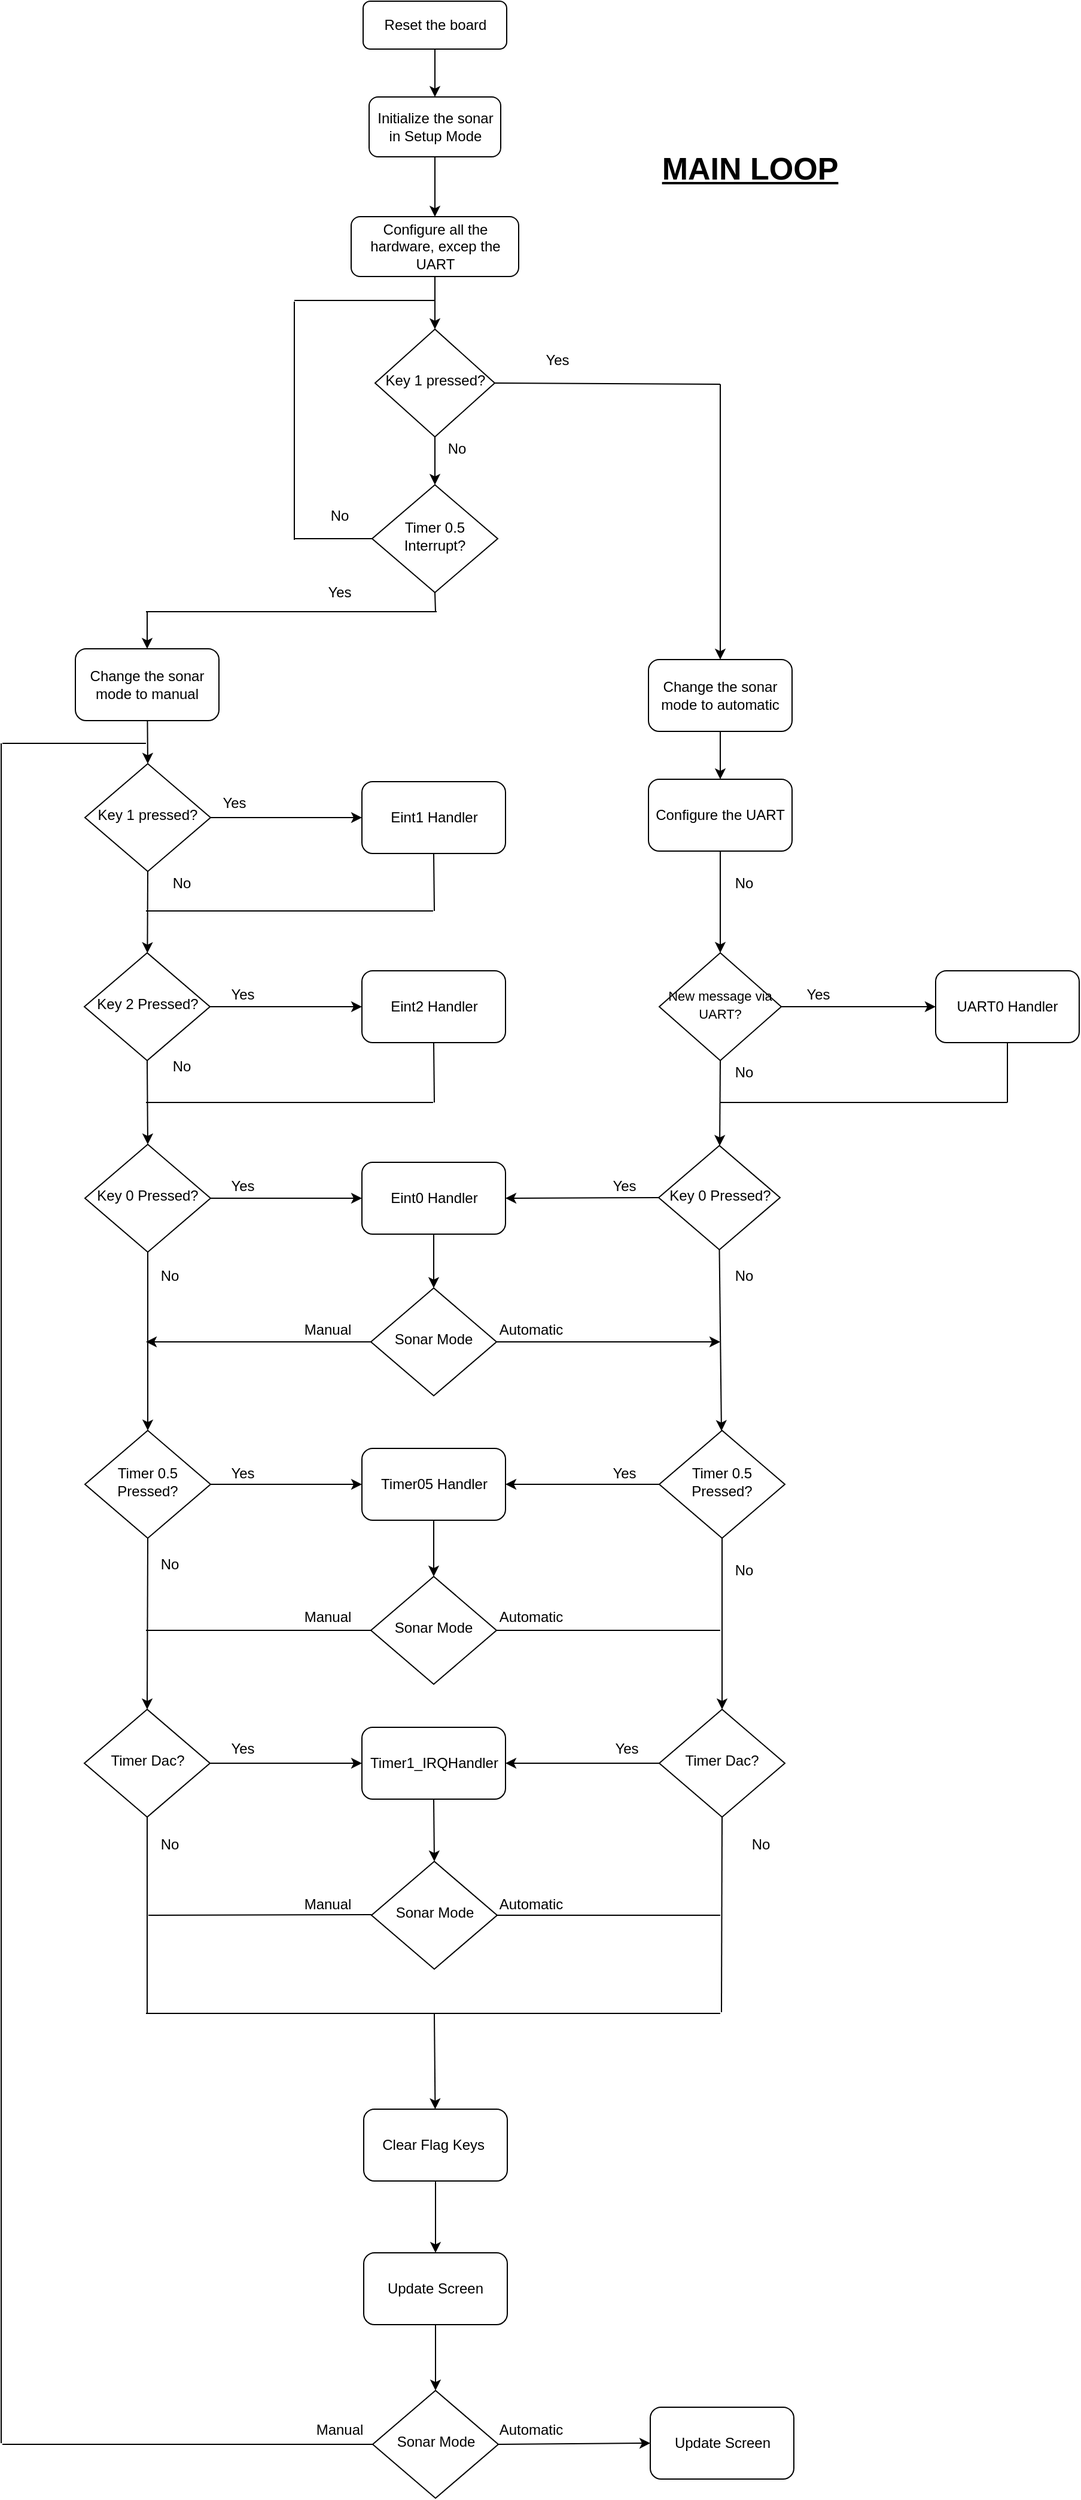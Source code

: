 <mxfile version="14.2.4" type="device"><diagram id="C5RBs43oDa-KdzZeNtuy" name="Page-1"><mxGraphModel dx="1422" dy="798" grid="1" gridSize="10" guides="1" tooltips="1" connect="1" arrows="1" fold="1" page="1" pageScale="1" pageWidth="1654" pageHeight="2336" math="0" shadow="0"><root><mxCell id="WIyWlLk6GJQsqaUBKTNV-0"/><mxCell id="WIyWlLk6GJQsqaUBKTNV-1" parent="WIyWlLk6GJQsqaUBKTNV-0"/><mxCell id="WIyWlLk6GJQsqaUBKTNV-3" value="Reset the board" style="rounded=1;whiteSpace=wrap;html=1;fontSize=12;glass=0;strokeWidth=1;shadow=0;" parent="WIyWlLk6GJQsqaUBKTNV-1" vertex="1"><mxGeometry x="541.5" y="40" width="120" height="40" as="geometry"/></mxCell><mxCell id="4VeBhfppDCHoJn8BkXai-1" value="Configure all the hardware, excep the UART" style="rounded=1;whiteSpace=wrap;html=1;fontSize=12;glass=0;strokeWidth=1;shadow=0;" vertex="1" parent="WIyWlLk6GJQsqaUBKTNV-1"><mxGeometry x="531.5" y="220" width="140" height="50" as="geometry"/></mxCell><mxCell id="4VeBhfppDCHoJn8BkXai-3" value="Initialize the sonar in Setup Mode" style="rounded=1;whiteSpace=wrap;html=1;" vertex="1" parent="WIyWlLk6GJQsqaUBKTNV-1"><mxGeometry x="546.5" y="120" width="110" height="50" as="geometry"/></mxCell><mxCell id="4VeBhfppDCHoJn8BkXai-4" value="" style="endArrow=classic;html=1;exitX=0.5;exitY=1;exitDx=0;exitDy=0;entryX=0.5;entryY=0;entryDx=0;entryDy=0;" edge="1" parent="WIyWlLk6GJQsqaUBKTNV-1" source="WIyWlLk6GJQsqaUBKTNV-3" target="4VeBhfppDCHoJn8BkXai-3"><mxGeometry width="50" height="50" relative="1" as="geometry"><mxPoint x="781.5" y="160" as="sourcePoint"/><mxPoint x="831.5" y="110" as="targetPoint"/></mxGeometry></mxCell><mxCell id="4VeBhfppDCHoJn8BkXai-5" value="" style="endArrow=classic;html=1;exitX=0.5;exitY=1;exitDx=0;exitDy=0;entryX=0.5;entryY=0;entryDx=0;entryDy=0;" edge="1" parent="WIyWlLk6GJQsqaUBKTNV-1" source="4VeBhfppDCHoJn8BkXai-3" target="4VeBhfppDCHoJn8BkXai-1"><mxGeometry width="50" height="50" relative="1" as="geometry"><mxPoint x="781.5" y="280" as="sourcePoint"/><mxPoint x="601.5" y="210" as="targetPoint"/></mxGeometry></mxCell><mxCell id="4VeBhfppDCHoJn8BkXai-6" value="Timer 0.5 Interrupt?" style="rhombus;whiteSpace=wrap;html=1;shadow=0;fontFamily=Helvetica;fontSize=12;align=center;strokeWidth=1;spacing=6;spacingTop=-4;" vertex="1" parent="WIyWlLk6GJQsqaUBKTNV-1"><mxGeometry x="549" y="444" width="105" height="90" as="geometry"/></mxCell><mxCell id="4VeBhfppDCHoJn8BkXai-8" value="Key 1 pressed?" style="rhombus;whiteSpace=wrap;html=1;shadow=0;fontFamily=Helvetica;fontSize=12;align=center;strokeWidth=1;spacing=6;spacingTop=-4;" vertex="1" parent="WIyWlLk6GJQsqaUBKTNV-1"><mxGeometry x="551.5" y="314" width="100" height="90" as="geometry"/></mxCell><mxCell id="4VeBhfppDCHoJn8BkXai-10" value="Yes" style="text;html=1;strokeColor=none;fillColor=none;align=center;verticalAlign=middle;whiteSpace=wrap;rounded=0;" vertex="1" parent="WIyWlLk6GJQsqaUBKTNV-1"><mxGeometry x="684" y="330" width="40" height="20" as="geometry"/></mxCell><mxCell id="4VeBhfppDCHoJn8BkXai-12" value="Change the sonar mode to automatic" style="rounded=1;whiteSpace=wrap;html=1;" vertex="1" parent="WIyWlLk6GJQsqaUBKTNV-1"><mxGeometry x="780" y="590" width="120" height="60" as="geometry"/></mxCell><mxCell id="4VeBhfppDCHoJn8BkXai-13" value="Configure the UART" style="rounded=1;whiteSpace=wrap;html=1;" vertex="1" parent="WIyWlLk6GJQsqaUBKTNV-1"><mxGeometry x="780" y="690" width="120" height="60" as="geometry"/></mxCell><mxCell id="4VeBhfppDCHoJn8BkXai-16" value="" style="endArrow=none;html=1;entryX=0;entryY=0.5;entryDx=0;entryDy=0;" edge="1" parent="WIyWlLk6GJQsqaUBKTNV-1" target="4VeBhfppDCHoJn8BkXai-6"><mxGeometry width="50" height="50" relative="1" as="geometry"><mxPoint x="484" y="489" as="sourcePoint"/><mxPoint x="604" y="578" as="targetPoint"/></mxGeometry></mxCell><mxCell id="4VeBhfppDCHoJn8BkXai-17" value="" style="endArrow=none;html=1;" edge="1" parent="WIyWlLk6GJQsqaUBKTNV-1"><mxGeometry width="50" height="50" relative="1" as="geometry"><mxPoint x="484" y="490" as="sourcePoint"/><mxPoint x="484" y="291" as="targetPoint"/></mxGeometry></mxCell><mxCell id="4VeBhfppDCHoJn8BkXai-18" value="" style="endArrow=classic;html=1;exitX=0.5;exitY=1;exitDx=0;exitDy=0;entryX=0.5;entryY=0;entryDx=0;entryDy=0;" edge="1" parent="WIyWlLk6GJQsqaUBKTNV-1" source="4VeBhfppDCHoJn8BkXai-1" target="4VeBhfppDCHoJn8BkXai-8"><mxGeometry width="50" height="50" relative="1" as="geometry"><mxPoint x="608.5" y="269" as="sourcePoint"/><mxPoint x="554" y="380" as="targetPoint"/></mxGeometry></mxCell><mxCell id="4VeBhfppDCHoJn8BkXai-20" value="" style="endArrow=none;html=1;" edge="1" parent="WIyWlLk6GJQsqaUBKTNV-1"><mxGeometry width="50" height="50" relative="1" as="geometry"><mxPoint x="484" y="290" as="sourcePoint"/><mxPoint x="602" y="290" as="targetPoint"/></mxGeometry></mxCell><mxCell id="4VeBhfppDCHoJn8BkXai-21" value="" style="endArrow=classic;html=1;exitX=0.5;exitY=1;exitDx=0;exitDy=0;entryX=0.5;entryY=0;entryDx=0;entryDy=0;" edge="1" parent="WIyWlLk6GJQsqaUBKTNV-1" source="4VeBhfppDCHoJn8BkXai-8" target="4VeBhfppDCHoJn8BkXai-6"><mxGeometry width="50" height="50" relative="1" as="geometry"><mxPoint x="714" y="550" as="sourcePoint"/><mxPoint x="764" y="500" as="targetPoint"/></mxGeometry></mxCell><mxCell id="4VeBhfppDCHoJn8BkXai-22" value="" style="endArrow=classic;html=1;exitX=0.5;exitY=1;exitDx=0;exitDy=0;entryX=0.5;entryY=0;entryDx=0;entryDy=0;" edge="1" parent="WIyWlLk6GJQsqaUBKTNV-1" source="4VeBhfppDCHoJn8BkXai-12" target="4VeBhfppDCHoJn8BkXai-13"><mxGeometry width="50" height="50" relative="1" as="geometry"><mxPoint x="824" y="385" as="sourcePoint"/><mxPoint x="840" y="426" as="targetPoint"/></mxGeometry></mxCell><mxCell id="4VeBhfppDCHoJn8BkXai-23" value="Change the sonar mode to manual" style="rounded=1;whiteSpace=wrap;html=1;" vertex="1" parent="WIyWlLk6GJQsqaUBKTNV-1"><mxGeometry x="301" y="581" width="120" height="60" as="geometry"/></mxCell><mxCell id="4VeBhfppDCHoJn8BkXai-26" value="" style="endArrow=classic;html=1;entryX=0.5;entryY=0;entryDx=0;entryDy=0;" edge="1" parent="WIyWlLk6GJQsqaUBKTNV-1" source="4VeBhfppDCHoJn8BkXai-23" target="4VeBhfppDCHoJn8BkXai-28"><mxGeometry width="50" height="50" relative="1" as="geometry"><mxPoint x="361" y="703" as="sourcePoint"/><mxPoint x="414" y="724" as="targetPoint"/></mxGeometry></mxCell><mxCell id="4VeBhfppDCHoJn8BkXai-28" value="Key 1 pressed?" style="rhombus;whiteSpace=wrap;html=1;shadow=0;fontFamily=Helvetica;fontSize=12;align=center;strokeWidth=1;spacing=6;spacingTop=-4;" vertex="1" parent="WIyWlLk6GJQsqaUBKTNV-1"><mxGeometry x="309" y="677" width="105" height="90" as="geometry"/></mxCell><mxCell id="4VeBhfppDCHoJn8BkXai-30" value="Key 0 Pressed?" style="rhombus;whiteSpace=wrap;html=1;shadow=0;fontFamily=Helvetica;fontSize=12;align=center;strokeWidth=1;spacing=6;spacingTop=-4;" vertex="1" parent="WIyWlLk6GJQsqaUBKTNV-1"><mxGeometry x="309" y="995" width="105" height="90" as="geometry"/></mxCell><mxCell id="4VeBhfppDCHoJn8BkXai-32" value="" style="endArrow=classic;html=1;exitX=0.5;exitY=1;exitDx=0;exitDy=0;" edge="1" parent="WIyWlLk6GJQsqaUBKTNV-1" source="4VeBhfppDCHoJn8BkXai-28" target="4VeBhfppDCHoJn8BkXai-33"><mxGeometry width="50" height="50" relative="1" as="geometry"><mxPoint x="364" y="790" as="sourcePoint"/><mxPoint x="361" y="843" as="targetPoint"/></mxGeometry></mxCell><mxCell id="4VeBhfppDCHoJn8BkXai-33" value="Key 2 Pressed?" style="rhombus;whiteSpace=wrap;html=1;shadow=0;fontFamily=Helvetica;fontSize=12;align=center;strokeWidth=1;spacing=6;spacingTop=-4;" vertex="1" parent="WIyWlLk6GJQsqaUBKTNV-1"><mxGeometry x="308.5" y="835" width="105" height="90" as="geometry"/></mxCell><mxCell id="4VeBhfppDCHoJn8BkXai-34" value="" style="endArrow=classic;html=1;exitX=0.5;exitY=1;exitDx=0;exitDy=0;entryX=0.5;entryY=0;entryDx=0;entryDy=0;" edge="1" parent="WIyWlLk6GJQsqaUBKTNV-1" source="4VeBhfppDCHoJn8BkXai-33" target="4VeBhfppDCHoJn8BkXai-30"><mxGeometry width="50" height="50" relative="1" as="geometry"><mxPoint x="54" y="910" as="sourcePoint"/><mxPoint x="359" y="960" as="targetPoint"/></mxGeometry></mxCell><mxCell id="4VeBhfppDCHoJn8BkXai-35" value="No" style="text;html=1;strokeColor=none;fillColor=none;align=center;verticalAlign=middle;whiteSpace=wrap;rounded=0;" vertex="1" parent="WIyWlLk6GJQsqaUBKTNV-1"><mxGeometry x="370" y="767" width="40" height="20" as="geometry"/></mxCell><mxCell id="4VeBhfppDCHoJn8BkXai-36" value="No" style="text;html=1;strokeColor=none;fillColor=none;align=center;verticalAlign=middle;whiteSpace=wrap;rounded=0;" vertex="1" parent="WIyWlLk6GJQsqaUBKTNV-1"><mxGeometry x="370" y="920" width="40" height="20" as="geometry"/></mxCell><mxCell id="4VeBhfppDCHoJn8BkXai-37" value="No" style="text;html=1;strokeColor=none;fillColor=none;align=center;verticalAlign=middle;whiteSpace=wrap;rounded=0;" vertex="1" parent="WIyWlLk6GJQsqaUBKTNV-1"><mxGeometry x="360" y="1336" width="40" height="20" as="geometry"/></mxCell><mxCell id="4VeBhfppDCHoJn8BkXai-38" value="" style="endArrow=classic;html=1;exitX=0.5;exitY=1;exitDx=0;exitDy=0;" edge="1" parent="WIyWlLk6GJQsqaUBKTNV-1" source="4VeBhfppDCHoJn8BkXai-30" target="4VeBhfppDCHoJn8BkXai-39"><mxGeometry width="50" height="50" relative="1" as="geometry"><mxPoint x="370.0" y="1050" as="sourcePoint"/><mxPoint x="363" y="1097" as="targetPoint"/></mxGeometry></mxCell><mxCell id="4VeBhfppDCHoJn8BkXai-39" value="Timer 0.5 Pressed?" style="rhombus;whiteSpace=wrap;html=1;shadow=0;fontFamily=Helvetica;fontSize=12;align=center;strokeWidth=1;spacing=6;spacingTop=-4;" vertex="1" parent="WIyWlLk6GJQsqaUBKTNV-1"><mxGeometry x="309" y="1234" width="105" height="90" as="geometry"/></mxCell><mxCell id="4VeBhfppDCHoJn8BkXai-42" value="No" style="text;html=1;strokeColor=none;fillColor=none;align=center;verticalAlign=middle;whiteSpace=wrap;rounded=0;" vertex="1" parent="WIyWlLk6GJQsqaUBKTNV-1"><mxGeometry x="360" y="1570" width="40" height="20" as="geometry"/></mxCell><mxCell id="4VeBhfppDCHoJn8BkXai-43" value="" style="endArrow=classic;html=1;exitX=0.5;exitY=1;exitDx=0;exitDy=0;entryX=0.5;entryY=0;entryDx=0;entryDy=0;" edge="1" parent="WIyWlLk6GJQsqaUBKTNV-1" source="4VeBhfppDCHoJn8BkXai-46" target="4VeBhfppDCHoJn8BkXai-45"><mxGeometry width="50" height="50" relative="1" as="geometry"><mxPoint x="435" y="1971" as="sourcePoint"/><mxPoint x="602" y="1911" as="targetPoint"/></mxGeometry></mxCell><mxCell id="4VeBhfppDCHoJn8BkXai-45" value="Update Screen" style="rounded=1;whiteSpace=wrap;html=1;" vertex="1" parent="WIyWlLk6GJQsqaUBKTNV-1"><mxGeometry x="542" y="1921" width="120" height="60" as="geometry"/></mxCell><mxCell id="4VeBhfppDCHoJn8BkXai-46" value="Clear Flag Keys&amp;nbsp;" style="rounded=1;whiteSpace=wrap;html=1;" vertex="1" parent="WIyWlLk6GJQsqaUBKTNV-1"><mxGeometry x="542" y="1801" width="120" height="60" as="geometry"/></mxCell><mxCell id="4VeBhfppDCHoJn8BkXai-47" value="" style="endArrow=none;html=1;entryX=0.5;entryY=1;entryDx=0;entryDy=0;" edge="1" parent="WIyWlLk6GJQsqaUBKTNV-1" target="4VeBhfppDCHoJn8BkXai-6"><mxGeometry width="50" height="50" relative="1" as="geometry"><mxPoint x="602" y="550" as="sourcePoint"/><mxPoint x="614" y="590" as="targetPoint"/></mxGeometry></mxCell><mxCell id="4VeBhfppDCHoJn8BkXai-48" value="" style="endArrow=none;html=1;" edge="1" parent="WIyWlLk6GJQsqaUBKTNV-1"><mxGeometry width="50" height="50" relative="1" as="geometry"><mxPoint x="360" y="550" as="sourcePoint"/><mxPoint x="603" y="550" as="targetPoint"/></mxGeometry></mxCell><mxCell id="4VeBhfppDCHoJn8BkXai-49" value="" style="endArrow=classic;html=1;entryX=0.5;entryY=0;entryDx=0;entryDy=0;" edge="1" parent="WIyWlLk6GJQsqaUBKTNV-1" target="4VeBhfppDCHoJn8BkXai-23"><mxGeometry width="50" height="50" relative="1" as="geometry"><mxPoint x="361" y="550" as="sourcePoint"/><mxPoint x="751" y="680" as="targetPoint"/></mxGeometry></mxCell><mxCell id="4VeBhfppDCHoJn8BkXai-50" value="" style="endArrow=none;html=1;exitX=0.5;exitY=1;exitDx=0;exitDy=0;" edge="1" parent="WIyWlLk6GJQsqaUBKTNV-1"><mxGeometry width="50" height="50" relative="1" as="geometry"><mxPoint x="361" y="1708" as="sourcePoint"/><mxPoint x="361" y="1721" as="targetPoint"/></mxGeometry></mxCell><mxCell id="4VeBhfppDCHoJn8BkXai-51" value="" style="endArrow=none;html=1;" edge="1" parent="WIyWlLk6GJQsqaUBKTNV-1"><mxGeometry width="50" height="50" relative="1" as="geometry"><mxPoint x="360" y="1721" as="sourcePoint"/><mxPoint x="600" y="1721" as="targetPoint"/></mxGeometry></mxCell><mxCell id="4VeBhfppDCHoJn8BkXai-52" value="" style="endArrow=classic;html=1;" edge="1" parent="WIyWlLk6GJQsqaUBKTNV-1" target="4VeBhfppDCHoJn8BkXai-46"><mxGeometry width="50" height="50" relative="1" as="geometry"><mxPoint x="601" y="1721" as="sourcePoint"/><mxPoint x="417" y="1811" as="targetPoint"/></mxGeometry></mxCell><mxCell id="4VeBhfppDCHoJn8BkXai-53" value="" style="endArrow=classic;html=1;exitX=0.5;exitY=1;exitDx=0;exitDy=0;entryX=0.5;entryY=0;entryDx=0;entryDy=0;" edge="1" parent="WIyWlLk6GJQsqaUBKTNV-1" source="4VeBhfppDCHoJn8BkXai-45" target="4VeBhfppDCHoJn8BkXai-55"><mxGeometry width="50" height="50" relative="1" as="geometry"><mxPoint x="580" y="2171" as="sourcePoint"/><mxPoint x="602" y="2051" as="targetPoint"/></mxGeometry></mxCell><mxCell id="4VeBhfppDCHoJn8BkXai-55" value="Sonar Mode" style="rhombus;whiteSpace=wrap;html=1;shadow=0;fontFamily=Helvetica;fontSize=12;align=center;strokeWidth=1;spacing=6;spacingTop=-4;" vertex="1" parent="WIyWlLk6GJQsqaUBKTNV-1"><mxGeometry x="549.5" y="2036" width="105" height="90" as="geometry"/></mxCell><mxCell id="4VeBhfppDCHoJn8BkXai-56" value="" style="endArrow=none;html=1;entryX=0;entryY=0.5;entryDx=0;entryDy=0;" edge="1" parent="WIyWlLk6GJQsqaUBKTNV-1" target="4VeBhfppDCHoJn8BkXai-55"><mxGeometry width="50" height="50" relative="1" as="geometry"><mxPoint x="240" y="2081" as="sourcePoint"/><mxPoint x="450" y="2085" as="targetPoint"/></mxGeometry></mxCell><mxCell id="4VeBhfppDCHoJn8BkXai-58" value="" style="endArrow=none;html=1;" edge="1" parent="WIyWlLk6GJQsqaUBKTNV-1"><mxGeometry width="50" height="50" relative="1" as="geometry"><mxPoint x="239" y="1780" as="sourcePoint"/><mxPoint x="239" y="660" as="targetPoint"/></mxGeometry></mxCell><mxCell id="4VeBhfppDCHoJn8BkXai-59" value="" style="endArrow=none;html=1;" edge="1" parent="WIyWlLk6GJQsqaUBKTNV-1"><mxGeometry width="50" height="50" relative="1" as="geometry"><mxPoint x="240" y="660" as="sourcePoint"/><mxPoint x="360" y="660" as="targetPoint"/></mxGeometry></mxCell><mxCell id="4VeBhfppDCHoJn8BkXai-60" value="Manual" style="text;html=1;strokeColor=none;fillColor=none;align=center;verticalAlign=middle;whiteSpace=wrap;rounded=0;" vertex="1" parent="WIyWlLk6GJQsqaUBKTNV-1"><mxGeometry x="502" y="2059" width="40" height="20" as="geometry"/></mxCell><mxCell id="4VeBhfppDCHoJn8BkXai-62" value="&lt;font style=&quot;font-size: 11px&quot;&gt;New message via UART?&lt;/font&gt;" style="rhombus;whiteSpace=wrap;html=1;shadow=0;fontFamily=Helvetica;fontSize=12;align=center;strokeWidth=1;spacing=6;spacingTop=-4;" vertex="1" parent="WIyWlLk6GJQsqaUBKTNV-1"><mxGeometry x="789" y="835" width="102" height="90" as="geometry"/></mxCell><mxCell id="4VeBhfppDCHoJn8BkXai-64" value="" style="endArrow=classic;html=1;exitX=0.5;exitY=1;exitDx=0;exitDy=0;" edge="1" parent="WIyWlLk6GJQsqaUBKTNV-1" source="4VeBhfppDCHoJn8BkXai-62" target="4VeBhfppDCHoJn8BkXai-65"><mxGeometry width="50" height="50" relative="1" as="geometry"><mxPoint x="843" y="790" as="sourcePoint"/><mxPoint x="840" y="843" as="targetPoint"/></mxGeometry></mxCell><mxCell id="4VeBhfppDCHoJn8BkXai-65" value="Key 0 Pressed?" style="rhombus;whiteSpace=wrap;html=1;shadow=0;fontFamily=Helvetica;fontSize=12;align=center;strokeWidth=1;spacing=6;spacingTop=-4;" vertex="1" parent="WIyWlLk6GJQsqaUBKTNV-1"><mxGeometry x="788.5" y="996" width="101.5" height="87" as="geometry"/></mxCell><mxCell id="4VeBhfppDCHoJn8BkXai-67" value="No" style="text;html=1;strokeColor=none;fillColor=none;align=center;verticalAlign=middle;whiteSpace=wrap;rounded=0;rotation=0;" vertex="1" parent="WIyWlLk6GJQsqaUBKTNV-1"><mxGeometry x="840" y="1341" width="40" height="20" as="geometry"/></mxCell><mxCell id="4VeBhfppDCHoJn8BkXai-69" value="No" style="text;html=1;strokeColor=none;fillColor=none;align=center;verticalAlign=middle;whiteSpace=wrap;rounded=0;" vertex="1" parent="WIyWlLk6GJQsqaUBKTNV-1"><mxGeometry x="840" y="1095" width="40" height="20" as="geometry"/></mxCell><mxCell id="4VeBhfppDCHoJn8BkXai-70" value="" style="endArrow=classic;html=1;exitX=0.5;exitY=1;exitDx=0;exitDy=0;" edge="1" parent="WIyWlLk6GJQsqaUBKTNV-1" source="4VeBhfppDCHoJn8BkXai-65" target="4VeBhfppDCHoJn8BkXai-71"><mxGeometry width="50" height="50" relative="1" as="geometry"><mxPoint x="830" y="1100" as="sourcePoint"/><mxPoint x="842" y="1132" as="targetPoint"/></mxGeometry></mxCell><mxCell id="4VeBhfppDCHoJn8BkXai-71" value="Timer 0.5 Pressed?" style="rhombus;whiteSpace=wrap;html=1;shadow=0;fontFamily=Helvetica;fontSize=12;align=center;strokeWidth=1;spacing=6;spacingTop=-4;" vertex="1" parent="WIyWlLk6GJQsqaUBKTNV-1"><mxGeometry x="789" y="1234" width="105" height="90" as="geometry"/></mxCell><mxCell id="4VeBhfppDCHoJn8BkXai-72" value="No" style="text;html=1;strokeColor=none;fillColor=none;align=center;verticalAlign=middle;whiteSpace=wrap;rounded=0;" vertex="1" parent="WIyWlLk6GJQsqaUBKTNV-1"><mxGeometry x="854" y="1570" width="40" height="20" as="geometry"/></mxCell><mxCell id="4VeBhfppDCHoJn8BkXai-73" value="" style="endArrow=none;html=1;exitX=0.5;exitY=1;exitDx=0;exitDy=0;" edge="1" parent="WIyWlLk6GJQsqaUBKTNV-1" source="4VeBhfppDCHoJn8BkXai-78"><mxGeometry width="50" height="50" relative="1" as="geometry"><mxPoint x="841" y="1570" as="sourcePoint"/><mxPoint x="841" y="1720" as="targetPoint"/></mxGeometry></mxCell><mxCell id="4VeBhfppDCHoJn8BkXai-74" value="" style="endArrow=none;html=1;" edge="1" parent="WIyWlLk6GJQsqaUBKTNV-1"><mxGeometry width="50" height="50" relative="1" as="geometry"><mxPoint x="600" y="1721" as="sourcePoint"/><mxPoint x="840" y="1721" as="targetPoint"/></mxGeometry></mxCell><mxCell id="4VeBhfppDCHoJn8BkXai-75" value="Update Screen" style="rounded=1;whiteSpace=wrap;html=1;" vertex="1" parent="WIyWlLk6GJQsqaUBKTNV-1"><mxGeometry x="781.5" y="2050" width="120" height="60" as="geometry"/></mxCell><mxCell id="4VeBhfppDCHoJn8BkXai-76" value="" style="endArrow=classic;html=1;exitX=1;exitY=0.5;exitDx=0;exitDy=0;entryX=0;entryY=0.5;entryDx=0;entryDy=0;" edge="1" parent="WIyWlLk6GJQsqaUBKTNV-1" source="4VeBhfppDCHoJn8BkXai-55" target="4VeBhfppDCHoJn8BkXai-75"><mxGeometry width="50" height="50" relative="1" as="geometry"><mxPoint x="720" y="2240" as="sourcePoint"/><mxPoint x="780" y="2081" as="targetPoint"/></mxGeometry></mxCell><mxCell id="4VeBhfppDCHoJn8BkXai-77" value="Timer Dac?" style="rhombus;whiteSpace=wrap;html=1;shadow=0;fontFamily=Helvetica;fontSize=12;align=center;strokeWidth=1;spacing=6;spacingTop=-4;" vertex="1" parent="WIyWlLk6GJQsqaUBKTNV-1"><mxGeometry x="308.5" y="1467" width="105" height="90" as="geometry"/></mxCell><mxCell id="4VeBhfppDCHoJn8BkXai-78" value="Timer Dac?" style="rhombus;whiteSpace=wrap;html=1;shadow=0;fontFamily=Helvetica;fontSize=12;align=center;strokeWidth=1;spacing=6;spacingTop=-4;" vertex="1" parent="WIyWlLk6GJQsqaUBKTNV-1"><mxGeometry x="789" y="1467" width="105" height="90" as="geometry"/></mxCell><mxCell id="4VeBhfppDCHoJn8BkXai-79" value="" style="endArrow=classic;html=1;exitX=0.5;exitY=1;exitDx=0;exitDy=0;entryX=0.5;entryY=0;entryDx=0;entryDy=0;" edge="1" parent="WIyWlLk6GJQsqaUBKTNV-1" source="4VeBhfppDCHoJn8BkXai-39" target="4VeBhfppDCHoJn8BkXai-77"><mxGeometry width="50" height="50" relative="1" as="geometry"><mxPoint x="680" y="1452" as="sourcePoint"/><mxPoint x="730" y="1402" as="targetPoint"/></mxGeometry></mxCell><mxCell id="4VeBhfppDCHoJn8BkXai-80" value="" style="endArrow=classic;html=1;exitX=0.5;exitY=1;exitDx=0;exitDy=0;entryX=0.5;entryY=0;entryDx=0;entryDy=0;" edge="1" parent="WIyWlLk6GJQsqaUBKTNV-1" source="4VeBhfppDCHoJn8BkXai-71" target="4VeBhfppDCHoJn8BkXai-78"><mxGeometry width="50" height="50" relative="1" as="geometry"><mxPoint x="610" y="1543" as="sourcePoint"/><mxPoint x="660" y="1493" as="targetPoint"/></mxGeometry></mxCell><mxCell id="4VeBhfppDCHoJn8BkXai-81" value="" style="endArrow=classic;html=1;exitX=0.5;exitY=1;exitDx=0;exitDy=0;entryX=0.5;entryY=0;entryDx=0;entryDy=0;" edge="1" parent="WIyWlLk6GJQsqaUBKTNV-1" source="4VeBhfppDCHoJn8BkXai-13" target="4VeBhfppDCHoJn8BkXai-62"><mxGeometry width="50" height="50" relative="1" as="geometry"><mxPoint x="930" y="600" as="sourcePoint"/><mxPoint x="980" y="550" as="targetPoint"/></mxGeometry></mxCell><mxCell id="4VeBhfppDCHoJn8BkXai-82" value="" style="endArrow=none;html=1;exitX=1;exitY=0.5;exitDx=0;exitDy=0;" edge="1" parent="WIyWlLk6GJQsqaUBKTNV-1" source="4VeBhfppDCHoJn8BkXai-8"><mxGeometry width="50" height="50" relative="1" as="geometry"><mxPoint x="651.5" y="352" as="sourcePoint"/><mxPoint x="840" y="360" as="targetPoint"/></mxGeometry></mxCell><mxCell id="4VeBhfppDCHoJn8BkXai-83" value="" style="endArrow=classic;html=1;entryX=0.5;entryY=0;entryDx=0;entryDy=0;" edge="1" parent="WIyWlLk6GJQsqaUBKTNV-1" target="4VeBhfppDCHoJn8BkXai-12"><mxGeometry width="50" height="50" relative="1" as="geometry"><mxPoint x="840" y="360" as="sourcePoint"/><mxPoint x="1020" y="510" as="targetPoint"/></mxGeometry></mxCell><mxCell id="4VeBhfppDCHoJn8BkXai-85" value="No" style="text;html=1;strokeColor=none;fillColor=none;align=center;verticalAlign=middle;whiteSpace=wrap;rounded=0;" vertex="1" parent="WIyWlLk6GJQsqaUBKTNV-1"><mxGeometry x="600" y="404" width="40" height="20" as="geometry"/></mxCell><mxCell id="4VeBhfppDCHoJn8BkXai-86" value="No" style="text;html=1;strokeColor=none;fillColor=none;align=center;verticalAlign=middle;whiteSpace=wrap;rounded=0;" vertex="1" parent="WIyWlLk6GJQsqaUBKTNV-1"><mxGeometry x="502" y="460" width="40" height="20" as="geometry"/></mxCell><mxCell id="4VeBhfppDCHoJn8BkXai-87" value="No" style="text;html=1;strokeColor=none;fillColor=none;align=center;verticalAlign=middle;whiteSpace=wrap;rounded=0;" vertex="1" parent="WIyWlLk6GJQsqaUBKTNV-1"><mxGeometry x="360" y="1095" width="40" height="20" as="geometry"/></mxCell><mxCell id="4VeBhfppDCHoJn8BkXai-88" value="No" style="text;html=1;strokeColor=none;fillColor=none;align=center;verticalAlign=middle;whiteSpace=wrap;rounded=0;" vertex="1" parent="WIyWlLk6GJQsqaUBKTNV-1"><mxGeometry x="840" y="925" width="40" height="20" as="geometry"/></mxCell><mxCell id="4VeBhfppDCHoJn8BkXai-92" value="Timer1_IRQHandler" style="rounded=1;whiteSpace=wrap;html=1;" vertex="1" parent="WIyWlLk6GJQsqaUBKTNV-1"><mxGeometry x="540.5" y="1482" width="120" height="60" as="geometry"/></mxCell><mxCell id="4VeBhfppDCHoJn8BkXai-94" value="Timer05 Handler" style="rounded=1;whiteSpace=wrap;html=1;" vertex="1" parent="WIyWlLk6GJQsqaUBKTNV-1"><mxGeometry x="540.5" y="1249" width="120" height="60" as="geometry"/></mxCell><mxCell id="4VeBhfppDCHoJn8BkXai-95" value="Eint0 Handler" style="rounded=1;whiteSpace=wrap;html=1;" vertex="1" parent="WIyWlLk6GJQsqaUBKTNV-1"><mxGeometry x="540.5" y="1010" width="120" height="60" as="geometry"/></mxCell><mxCell id="4VeBhfppDCHoJn8BkXai-96" value="Eint2 Handler" style="rounded=1;whiteSpace=wrap;html=1;" vertex="1" parent="WIyWlLk6GJQsqaUBKTNV-1"><mxGeometry x="540.5" y="850" width="120" height="60" as="geometry"/></mxCell><mxCell id="4VeBhfppDCHoJn8BkXai-97" value="Eint1 Handler" style="rounded=1;whiteSpace=wrap;html=1;" vertex="1" parent="WIyWlLk6GJQsqaUBKTNV-1"><mxGeometry x="540.5" y="692" width="120" height="60" as="geometry"/></mxCell><mxCell id="4VeBhfppDCHoJn8BkXai-98" value="" style="endArrow=none;html=1;entryX=0.5;entryY=1;entryDx=0;entryDy=0;" edge="1" parent="WIyWlLk6GJQsqaUBKTNV-1" target="4VeBhfppDCHoJn8BkXai-77"><mxGeometry width="50" height="50" relative="1" as="geometry"><mxPoint x="361" y="1710" as="sourcePoint"/><mxPoint x="340" y="1622" as="targetPoint"/></mxGeometry></mxCell><mxCell id="4VeBhfppDCHoJn8BkXai-99" value="No" style="text;html=1;strokeColor=none;fillColor=none;align=center;verticalAlign=middle;whiteSpace=wrap;rounded=0;" vertex="1" parent="WIyWlLk6GJQsqaUBKTNV-1"><mxGeometry x="840" y="767" width="40" height="20" as="geometry"/></mxCell><mxCell id="4VeBhfppDCHoJn8BkXai-100" value="" style="endArrow=none;html=1;" edge="1" parent="WIyWlLk6GJQsqaUBKTNV-1"><mxGeometry width="50" height="50" relative="1" as="geometry"><mxPoint x="239" y="2080" as="sourcePoint"/><mxPoint x="239" y="2010" as="targetPoint"/></mxGeometry></mxCell><mxCell id="4VeBhfppDCHoJn8BkXai-101" value="Yes" style="text;html=1;strokeColor=none;fillColor=none;align=center;verticalAlign=middle;whiteSpace=wrap;rounded=0;" vertex="1" parent="WIyWlLk6GJQsqaUBKTNV-1"><mxGeometry x="502" y="524" width="40" height="20" as="geometry"/></mxCell><mxCell id="4VeBhfppDCHoJn8BkXai-102" value="" style="endArrow=classic;html=1;exitX=1;exitY=0.5;exitDx=0;exitDy=0;entryX=0;entryY=0.5;entryDx=0;entryDy=0;" edge="1" parent="WIyWlLk6GJQsqaUBKTNV-1" source="4VeBhfppDCHoJn8BkXai-28" target="4VeBhfppDCHoJn8BkXai-97"><mxGeometry width="50" height="50" relative="1" as="geometry"><mxPoint x="550" y="780" as="sourcePoint"/><mxPoint x="520" y="722" as="targetPoint"/></mxGeometry></mxCell><mxCell id="4VeBhfppDCHoJn8BkXai-103" value="" style="endArrow=classic;html=1;exitX=1;exitY=0.5;exitDx=0;exitDy=0;entryX=0;entryY=0.5;entryDx=0;entryDy=0;" edge="1" parent="WIyWlLk6GJQsqaUBKTNV-1" source="4VeBhfppDCHoJn8BkXai-33" target="4VeBhfppDCHoJn8BkXai-96"><mxGeometry width="50" height="50" relative="1" as="geometry"><mxPoint x="480" y="970" as="sourcePoint"/><mxPoint x="530" y="880" as="targetPoint"/></mxGeometry></mxCell><mxCell id="4VeBhfppDCHoJn8BkXai-104" value="" style="endArrow=classic;html=1;exitX=1;exitY=0.5;exitDx=0;exitDy=0;entryX=0;entryY=0.5;entryDx=0;entryDy=0;" edge="1" parent="WIyWlLk6GJQsqaUBKTNV-1" source="4VeBhfppDCHoJn8BkXai-39" target="4VeBhfppDCHoJn8BkXai-94"><mxGeometry width="50" height="50" relative="1" as="geometry"><mxPoint x="490" y="1399" as="sourcePoint"/><mxPoint x="530" y="1279" as="targetPoint"/></mxGeometry></mxCell><mxCell id="4VeBhfppDCHoJn8BkXai-105" value="" style="endArrow=classic;html=1;exitX=1;exitY=0.5;exitDx=0;exitDy=0;entryX=0;entryY=0.5;entryDx=0;entryDy=0;" edge="1" parent="WIyWlLk6GJQsqaUBKTNV-1" source="4VeBhfppDCHoJn8BkXai-77" target="4VeBhfppDCHoJn8BkXai-92"><mxGeometry width="50" height="50" relative="1" as="geometry"><mxPoint x="490" y="1602" as="sourcePoint"/><mxPoint x="540" y="1552" as="targetPoint"/></mxGeometry></mxCell><mxCell id="4VeBhfppDCHoJn8BkXai-106" value="" style="endArrow=classic;html=1;exitX=1;exitY=0.5;exitDx=0;exitDy=0;entryX=0;entryY=0.5;entryDx=0;entryDy=0;" edge="1" parent="WIyWlLk6GJQsqaUBKTNV-1" source="4VeBhfppDCHoJn8BkXai-30" target="4VeBhfppDCHoJn8BkXai-95"><mxGeometry width="50" height="50" relative="1" as="geometry"><mxPoint x="460" y="1160" as="sourcePoint"/><mxPoint x="510" y="1110" as="targetPoint"/></mxGeometry></mxCell><mxCell id="4VeBhfppDCHoJn8BkXai-116" value="" style="endArrow=none;html=1;entryX=0.5;entryY=1;entryDx=0;entryDy=0;" edge="1" parent="WIyWlLk6GJQsqaUBKTNV-1" target="4VeBhfppDCHoJn8BkXai-97"><mxGeometry width="50" height="50" relative="1" as="geometry"><mxPoint x="601" y="800" as="sourcePoint"/><mxPoint x="620" y="780" as="targetPoint"/></mxGeometry></mxCell><mxCell id="4VeBhfppDCHoJn8BkXai-118" value="" style="endArrow=none;html=1;" edge="1" parent="WIyWlLk6GJQsqaUBKTNV-1"><mxGeometry width="50" height="50" relative="1" as="geometry"><mxPoint x="360" y="800" as="sourcePoint"/><mxPoint x="600" y="800" as="targetPoint"/></mxGeometry></mxCell><mxCell id="4VeBhfppDCHoJn8BkXai-119" value="" style="endArrow=none;html=1;entryX=0.5;entryY=1;entryDx=0;entryDy=0;" edge="1" parent="WIyWlLk6GJQsqaUBKTNV-1" target="4VeBhfppDCHoJn8BkXai-96"><mxGeometry width="50" height="50" relative="1" as="geometry"><mxPoint x="601" y="960" as="sourcePoint"/><mxPoint x="610" y="970" as="targetPoint"/></mxGeometry></mxCell><mxCell id="4VeBhfppDCHoJn8BkXai-122" value="" style="endArrow=none;html=1;" edge="1" parent="WIyWlLk6GJQsqaUBKTNV-1"><mxGeometry width="50" height="50" relative="1" as="geometry"><mxPoint x="360" y="960" as="sourcePoint"/><mxPoint x="600" y="960" as="targetPoint"/></mxGeometry></mxCell><mxCell id="4VeBhfppDCHoJn8BkXai-123" value="Sonar Mode" style="rhombus;whiteSpace=wrap;html=1;shadow=0;fontFamily=Helvetica;fontSize=12;align=center;strokeWidth=1;spacing=6;spacingTop=-4;" vertex="1" parent="WIyWlLk6GJQsqaUBKTNV-1"><mxGeometry x="548" y="1115" width="105" height="90" as="geometry"/></mxCell><mxCell id="4VeBhfppDCHoJn8BkXai-125" value="" style="endArrow=classic;html=1;exitX=1;exitY=0.5;exitDx=0;exitDy=0;" edge="1" parent="WIyWlLk6GJQsqaUBKTNV-1" source="4VeBhfppDCHoJn8BkXai-123"><mxGeometry width="50" height="50" relative="1" as="geometry"><mxPoint x="690" y="1220" as="sourcePoint"/><mxPoint x="840" y="1160" as="targetPoint"/></mxGeometry></mxCell><mxCell id="4VeBhfppDCHoJn8BkXai-126" value="" style="endArrow=classic;html=1;exitX=0;exitY=0.5;exitDx=0;exitDy=0;" edge="1" parent="WIyWlLk6GJQsqaUBKTNV-1" source="4VeBhfppDCHoJn8BkXai-123"><mxGeometry width="50" height="50" relative="1" as="geometry"><mxPoint x="490" y="1280" as="sourcePoint"/><mxPoint x="360" y="1160" as="targetPoint"/></mxGeometry></mxCell><mxCell id="4VeBhfppDCHoJn8BkXai-127" value="Sonar Mode" style="rhombus;whiteSpace=wrap;html=1;shadow=0;fontFamily=Helvetica;fontSize=12;align=center;strokeWidth=1;spacing=6;spacingTop=-4;" vertex="1" parent="WIyWlLk6GJQsqaUBKTNV-1"><mxGeometry x="548" y="1356" width="105" height="90" as="geometry"/></mxCell><mxCell id="4VeBhfppDCHoJn8BkXai-128" value="" style="endArrow=classic;html=1;exitX=0;exitY=0.5;exitDx=0;exitDy=0;entryX=1;entryY=0.5;entryDx=0;entryDy=0;" edge="1" parent="WIyWlLk6GJQsqaUBKTNV-1" source="4VeBhfppDCHoJn8BkXai-71" target="4VeBhfppDCHoJn8BkXai-94"><mxGeometry width="50" height="50" relative="1" as="geometry"><mxPoint x="680" y="1380" as="sourcePoint"/><mxPoint x="730" y="1330" as="targetPoint"/></mxGeometry></mxCell><mxCell id="4VeBhfppDCHoJn8BkXai-132" value="Sonar Mode" style="rhombus;whiteSpace=wrap;html=1;shadow=0;fontFamily=Helvetica;fontSize=12;align=center;strokeWidth=1;spacing=6;spacingTop=-4;" vertex="1" parent="WIyWlLk6GJQsqaUBKTNV-1"><mxGeometry x="548.5" y="1594" width="105" height="90" as="geometry"/></mxCell><mxCell id="4VeBhfppDCHoJn8BkXai-135" value="" style="endArrow=none;html=1;entryX=0;entryY=0.5;entryDx=0;entryDy=0;" edge="1" parent="WIyWlLk6GJQsqaUBKTNV-1" target="4VeBhfppDCHoJn8BkXai-127"><mxGeometry width="50" height="50" relative="1" as="geometry"><mxPoint x="360" y="1401" as="sourcePoint"/><mxPoint x="530" y="1420" as="targetPoint"/></mxGeometry></mxCell><mxCell id="4VeBhfppDCHoJn8BkXai-136" value="" style="endArrow=none;html=1;exitX=1;exitY=0.5;exitDx=0;exitDy=0;" edge="1" parent="WIyWlLk6GJQsqaUBKTNV-1" source="4VeBhfppDCHoJn8BkXai-127"><mxGeometry width="50" height="50" relative="1" as="geometry"><mxPoint x="700" y="1490" as="sourcePoint"/><mxPoint x="840" y="1401" as="targetPoint"/></mxGeometry></mxCell><mxCell id="4VeBhfppDCHoJn8BkXai-137" value="" style="endArrow=none;html=1;exitX=1;exitY=0.5;exitDx=0;exitDy=0;" edge="1" parent="WIyWlLk6GJQsqaUBKTNV-1" source="4VeBhfppDCHoJn8BkXai-132"><mxGeometry width="50" height="50" relative="1" as="geometry"><mxPoint x="780" y="1670" as="sourcePoint"/><mxPoint x="840" y="1639" as="targetPoint"/></mxGeometry></mxCell><mxCell id="4VeBhfppDCHoJn8BkXai-138" value="" style="endArrow=none;html=1;" edge="1" parent="WIyWlLk6GJQsqaUBKTNV-1"><mxGeometry width="50" height="50" relative="1" as="geometry"><mxPoint x="362" y="1639" as="sourcePoint"/><mxPoint x="548.5" y="1638.5" as="targetPoint"/></mxGeometry></mxCell><mxCell id="4VeBhfppDCHoJn8BkXai-143" value="" style="endArrow=classic;html=1;exitX=1;exitY=0.5;exitDx=0;exitDy=0;entryX=0;entryY=0.5;entryDx=0;entryDy=0;" edge="1" parent="WIyWlLk6GJQsqaUBKTNV-1" source="4VeBhfppDCHoJn8BkXai-62" target="4VeBhfppDCHoJn8BkXai-144"><mxGeometry width="50" height="50" relative="1" as="geometry"><mxPoint x="1000" y="970" as="sourcePoint"/><mxPoint x="1000" y="880" as="targetPoint"/></mxGeometry></mxCell><mxCell id="4VeBhfppDCHoJn8BkXai-144" value="UART0 Handler" style="rounded=1;whiteSpace=wrap;html=1;" vertex="1" parent="WIyWlLk6GJQsqaUBKTNV-1"><mxGeometry x="1020" y="850" width="120" height="60" as="geometry"/></mxCell><mxCell id="4VeBhfppDCHoJn8BkXai-145" value="" style="endArrow=none;html=1;entryX=0.5;entryY=1;entryDx=0;entryDy=0;" edge="1" parent="WIyWlLk6GJQsqaUBKTNV-1" target="4VeBhfppDCHoJn8BkXai-144"><mxGeometry width="50" height="50" relative="1" as="geometry"><mxPoint x="1080" y="960" as="sourcePoint"/><mxPoint x="1090" y="950" as="targetPoint"/></mxGeometry></mxCell><mxCell id="4VeBhfppDCHoJn8BkXai-147" value="" style="endArrow=none;html=1;" edge="1" parent="WIyWlLk6GJQsqaUBKTNV-1"><mxGeometry width="50" height="50" relative="1" as="geometry"><mxPoint x="840" y="960" as="sourcePoint"/><mxPoint x="1080" y="960" as="targetPoint"/></mxGeometry></mxCell><mxCell id="4VeBhfppDCHoJn8BkXai-148" value="Yes" style="text;html=1;strokeColor=none;fillColor=none;align=center;verticalAlign=middle;whiteSpace=wrap;rounded=0;" vertex="1" parent="WIyWlLk6GJQsqaUBKTNV-1"><mxGeometry x="414" y="700" width="40" height="20" as="geometry"/></mxCell><mxCell id="4VeBhfppDCHoJn8BkXai-149" value="Yes" style="text;html=1;strokeColor=none;fillColor=none;align=center;verticalAlign=middle;whiteSpace=wrap;rounded=0;" vertex="1" parent="WIyWlLk6GJQsqaUBKTNV-1"><mxGeometry x="421" y="860" width="40" height="20" as="geometry"/></mxCell><mxCell id="4VeBhfppDCHoJn8BkXai-150" value="Yes" style="text;html=1;strokeColor=none;fillColor=none;align=center;verticalAlign=middle;whiteSpace=wrap;rounded=0;" vertex="1" parent="WIyWlLk6GJQsqaUBKTNV-1"><mxGeometry x="421" y="1020" width="40" height="20" as="geometry"/></mxCell><mxCell id="4VeBhfppDCHoJn8BkXai-152" value="Yes" style="text;html=1;strokeColor=none;fillColor=none;align=center;verticalAlign=middle;whiteSpace=wrap;rounded=0;" vertex="1" parent="WIyWlLk6GJQsqaUBKTNV-1"><mxGeometry x="421" y="1260" width="40" height="20" as="geometry"/></mxCell><mxCell id="4VeBhfppDCHoJn8BkXai-153" value="Yes" style="text;html=1;strokeColor=none;fillColor=none;align=center;verticalAlign=middle;whiteSpace=wrap;rounded=0;" vertex="1" parent="WIyWlLk6GJQsqaUBKTNV-1"><mxGeometry x="421" y="1490" width="40" height="20" as="geometry"/></mxCell><mxCell id="4VeBhfppDCHoJn8BkXai-155" value="" style="endArrow=classic;html=1;exitX=0;exitY=0.5;exitDx=0;exitDy=0;entryX=1;entryY=0.5;entryDx=0;entryDy=0;" edge="1" parent="WIyWlLk6GJQsqaUBKTNV-1" source="4VeBhfppDCHoJn8BkXai-65" target="4VeBhfppDCHoJn8BkXai-95"><mxGeometry width="50" height="50" relative="1" as="geometry"><mxPoint x="1040" y="1210" as="sourcePoint"/><mxPoint x="1090" y="1160" as="targetPoint"/></mxGeometry></mxCell><mxCell id="4VeBhfppDCHoJn8BkXai-156" value="" style="endArrow=classic;html=1;entryX=1;entryY=0.5;entryDx=0;entryDy=0;exitX=0;exitY=0.5;exitDx=0;exitDy=0;" edge="1" parent="WIyWlLk6GJQsqaUBKTNV-1" source="4VeBhfppDCHoJn8BkXai-78" target="4VeBhfppDCHoJn8BkXai-92"><mxGeometry width="50" height="50" relative="1" as="geometry"><mxPoint x="1040" y="1460" as="sourcePoint"/><mxPoint x="1090" y="1410" as="targetPoint"/></mxGeometry></mxCell><mxCell id="4VeBhfppDCHoJn8BkXai-157" value="Yes" style="text;html=1;strokeColor=none;fillColor=none;align=center;verticalAlign=middle;whiteSpace=wrap;rounded=0;" vertex="1" parent="WIyWlLk6GJQsqaUBKTNV-1"><mxGeometry x="740" y="1020" width="40" height="20" as="geometry"/></mxCell><mxCell id="4VeBhfppDCHoJn8BkXai-158" value="Yes" style="text;html=1;strokeColor=none;fillColor=none;align=center;verticalAlign=middle;whiteSpace=wrap;rounded=0;" vertex="1" parent="WIyWlLk6GJQsqaUBKTNV-1"><mxGeometry x="740" y="1260" width="40" height="20" as="geometry"/></mxCell><mxCell id="4VeBhfppDCHoJn8BkXai-159" value="Yes" style="text;html=1;strokeColor=none;fillColor=none;align=center;verticalAlign=middle;whiteSpace=wrap;rounded=0;" vertex="1" parent="WIyWlLk6GJQsqaUBKTNV-1"><mxGeometry x="741.5" y="1490" width="40" height="20" as="geometry"/></mxCell><mxCell id="4VeBhfppDCHoJn8BkXai-160" value="Manual" style="text;html=1;strokeColor=none;fillColor=none;align=center;verticalAlign=middle;whiteSpace=wrap;rounded=0;" vertex="1" parent="WIyWlLk6GJQsqaUBKTNV-1"><mxGeometry x="491.5" y="1140" width="40" height="20" as="geometry"/></mxCell><mxCell id="4VeBhfppDCHoJn8BkXai-161" value="Manual" style="text;html=1;strokeColor=none;fillColor=none;align=center;verticalAlign=middle;whiteSpace=wrap;rounded=0;" vertex="1" parent="WIyWlLk6GJQsqaUBKTNV-1"><mxGeometry x="491.5" y="1380" width="40" height="20" as="geometry"/></mxCell><mxCell id="4VeBhfppDCHoJn8BkXai-163" value="Manual" style="text;html=1;strokeColor=none;fillColor=none;align=center;verticalAlign=middle;whiteSpace=wrap;rounded=0;" vertex="1" parent="WIyWlLk6GJQsqaUBKTNV-1"><mxGeometry x="491.5" y="1620" width="40" height="20" as="geometry"/></mxCell><mxCell id="4VeBhfppDCHoJn8BkXai-164" value="Automatic" style="text;html=1;strokeColor=none;fillColor=none;align=center;verticalAlign=middle;whiteSpace=wrap;rounded=0;" vertex="1" parent="WIyWlLk6GJQsqaUBKTNV-1"><mxGeometry x="662" y="1140" width="40" height="20" as="geometry"/></mxCell><mxCell id="4VeBhfppDCHoJn8BkXai-165" value="Automatic" style="text;html=1;strokeColor=none;fillColor=none;align=center;verticalAlign=middle;whiteSpace=wrap;rounded=0;" vertex="1" parent="WIyWlLk6GJQsqaUBKTNV-1"><mxGeometry x="661.5" y="1380" width="40" height="20" as="geometry"/></mxCell><mxCell id="4VeBhfppDCHoJn8BkXai-166" value="Automatic" style="text;html=1;strokeColor=none;fillColor=none;align=center;verticalAlign=middle;whiteSpace=wrap;rounded=0;" vertex="1" parent="WIyWlLk6GJQsqaUBKTNV-1"><mxGeometry x="662" y="1620" width="40" height="20" as="geometry"/></mxCell><mxCell id="4VeBhfppDCHoJn8BkXai-167" value="" style="endArrow=classic;html=1;exitX=0.5;exitY=1;exitDx=0;exitDy=0;entryX=0.5;entryY=0;entryDx=0;entryDy=0;" edge="1" parent="WIyWlLk6GJQsqaUBKTNV-1" source="4VeBhfppDCHoJn8BkXai-95" target="4VeBhfppDCHoJn8BkXai-123"><mxGeometry width="50" height="50" relative="1" as="geometry"><mxPoint x="710" y="1140" as="sourcePoint"/><mxPoint x="760" y="1090" as="targetPoint"/></mxGeometry></mxCell><mxCell id="4VeBhfppDCHoJn8BkXai-168" value="" style="endArrow=classic;html=1;exitX=0.5;exitY=1;exitDx=0;exitDy=0;entryX=0.5;entryY=0;entryDx=0;entryDy=0;" edge="1" parent="WIyWlLk6GJQsqaUBKTNV-1" source="4VeBhfppDCHoJn8BkXai-94" target="4VeBhfppDCHoJn8BkXai-127"><mxGeometry width="50" height="50" relative="1" as="geometry"><mxPoint x="660.5" y="1356" as="sourcePoint"/><mxPoint x="710.5" y="1306" as="targetPoint"/></mxGeometry></mxCell><mxCell id="4VeBhfppDCHoJn8BkXai-170" value="" style="endArrow=classic;html=1;exitX=0.5;exitY=1;exitDx=0;exitDy=0;entryX=0.5;entryY=0;entryDx=0;entryDy=0;" edge="1" parent="WIyWlLk6GJQsqaUBKTNV-1" source="4VeBhfppDCHoJn8BkXai-92" target="4VeBhfppDCHoJn8BkXai-132"><mxGeometry width="50" height="50" relative="1" as="geometry"><mxPoint x="1000" y="1600" as="sourcePoint"/><mxPoint x="1050" y="1550" as="targetPoint"/></mxGeometry></mxCell><mxCell id="4VeBhfppDCHoJn8BkXai-171" value="Yes" style="text;html=1;strokeColor=none;fillColor=none;align=center;verticalAlign=middle;whiteSpace=wrap;rounded=0;" vertex="1" parent="WIyWlLk6GJQsqaUBKTNV-1"><mxGeometry x="901.5" y="860" width="40" height="20" as="geometry"/></mxCell><mxCell id="4VeBhfppDCHoJn8BkXai-172" value="Automatic" style="text;html=1;strokeColor=none;fillColor=none;align=center;verticalAlign=middle;whiteSpace=wrap;rounded=0;" vertex="1" parent="WIyWlLk6GJQsqaUBKTNV-1"><mxGeometry x="661.5" y="2059" width="40" height="20" as="geometry"/></mxCell><mxCell id="4VeBhfppDCHoJn8BkXai-173" value="" style="endArrow=none;html=1;" edge="1" parent="WIyWlLk6GJQsqaUBKTNV-1"><mxGeometry width="50" height="50" relative="1" as="geometry"><mxPoint x="239" y="2010" as="sourcePoint"/><mxPoint x="239" y="1780" as="targetPoint"/></mxGeometry></mxCell><mxCell id="4VeBhfppDCHoJn8BkXai-174" value="&lt;font style=&quot;font-size: 26px&quot;&gt;&lt;b&gt;&lt;u&gt;MAIN LOOP&lt;/u&gt;&lt;/b&gt;&lt;/font&gt;" style="text;html=1;strokeColor=none;fillColor=none;align=center;verticalAlign=middle;whiteSpace=wrap;rounded=0;" vertex="1" parent="WIyWlLk6GJQsqaUBKTNV-1"><mxGeometry x="748.5" y="150" width="231.5" height="60" as="geometry"/></mxCell></root></mxGraphModel></diagram></mxfile>